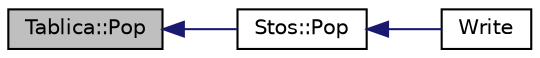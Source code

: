 digraph "Tablica::Pop"
{
  edge [fontname="Helvetica",fontsize="10",labelfontname="Helvetica",labelfontsize="10"];
  node [fontname="Helvetica",fontsize="10",shape=record];
  rankdir="LR";
  Node1 [label="Tablica::Pop",height=0.2,width=0.4,color="black", fillcolor="grey75", style="filled" fontcolor="black"];
  Node1 -> Node2 [dir="back",color="midnightblue",fontsize="10",style="solid",fontname="Helvetica"];
  Node2 [label="Stos::Pop",height=0.2,width=0.4,color="black", fillcolor="white", style="filled",URL="$class_stos.html#a620d6e49f74becaed97de2a911ef051c"];
  Node2 -> Node3 [dir="back",color="midnightblue",fontsize="10",style="solid",fontname="Helvetica"];
  Node3 [label="Write",height=0.2,width=0.4,color="black", fillcolor="white", style="filled",URL="$plik_8hpp.html#a27e694bd359044803046c9cec1f24141"];
}
